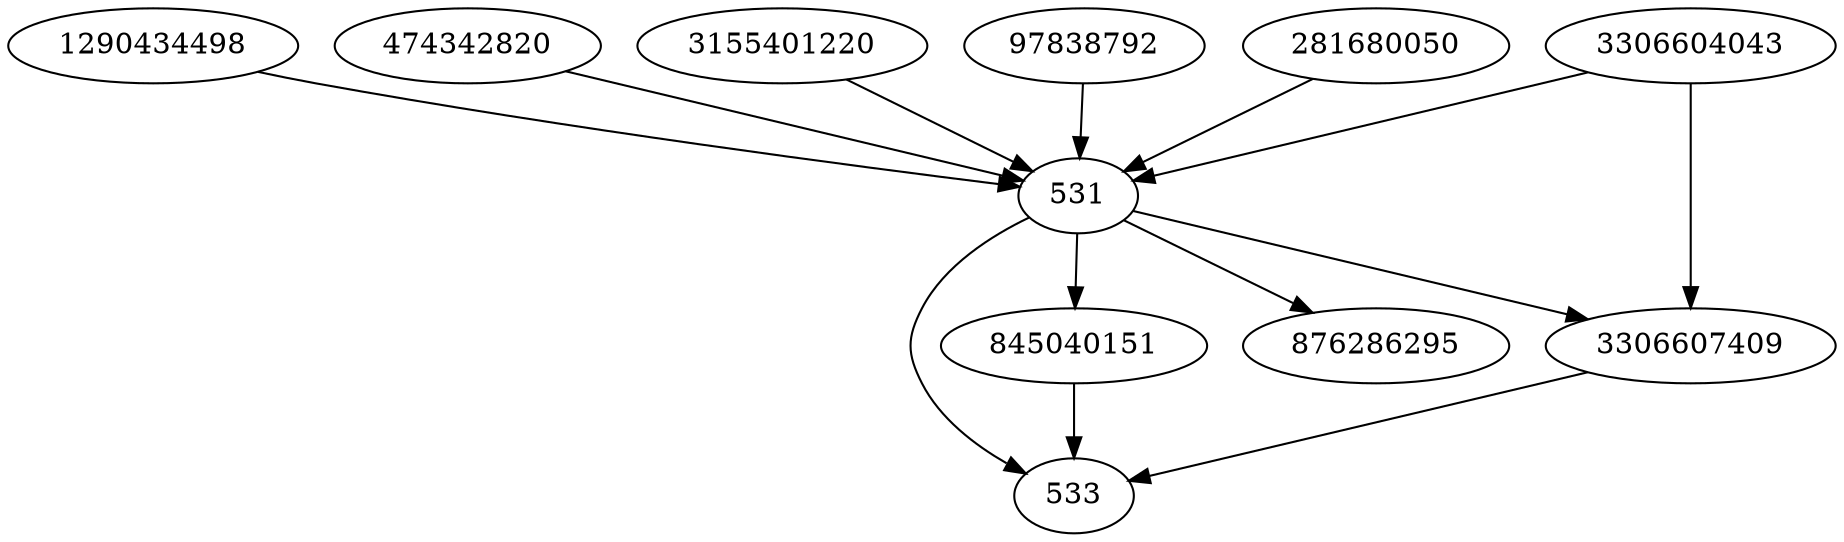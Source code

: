 strict digraph  {
1290434498;
474342820;
3155401220;
97838792;
3306604043;
3306607409;
281680050;
531;
533;
845040151;
876286295;
1290434498 -> 531;
474342820 -> 531;
3155401220 -> 531;
97838792 -> 531;
3306604043 -> 3306607409;
3306604043 -> 531;
3306607409 -> 533;
281680050 -> 531;
531 -> 876286295;
531 -> 845040151;
531 -> 533;
531 -> 3306607409;
845040151 -> 533;
}
